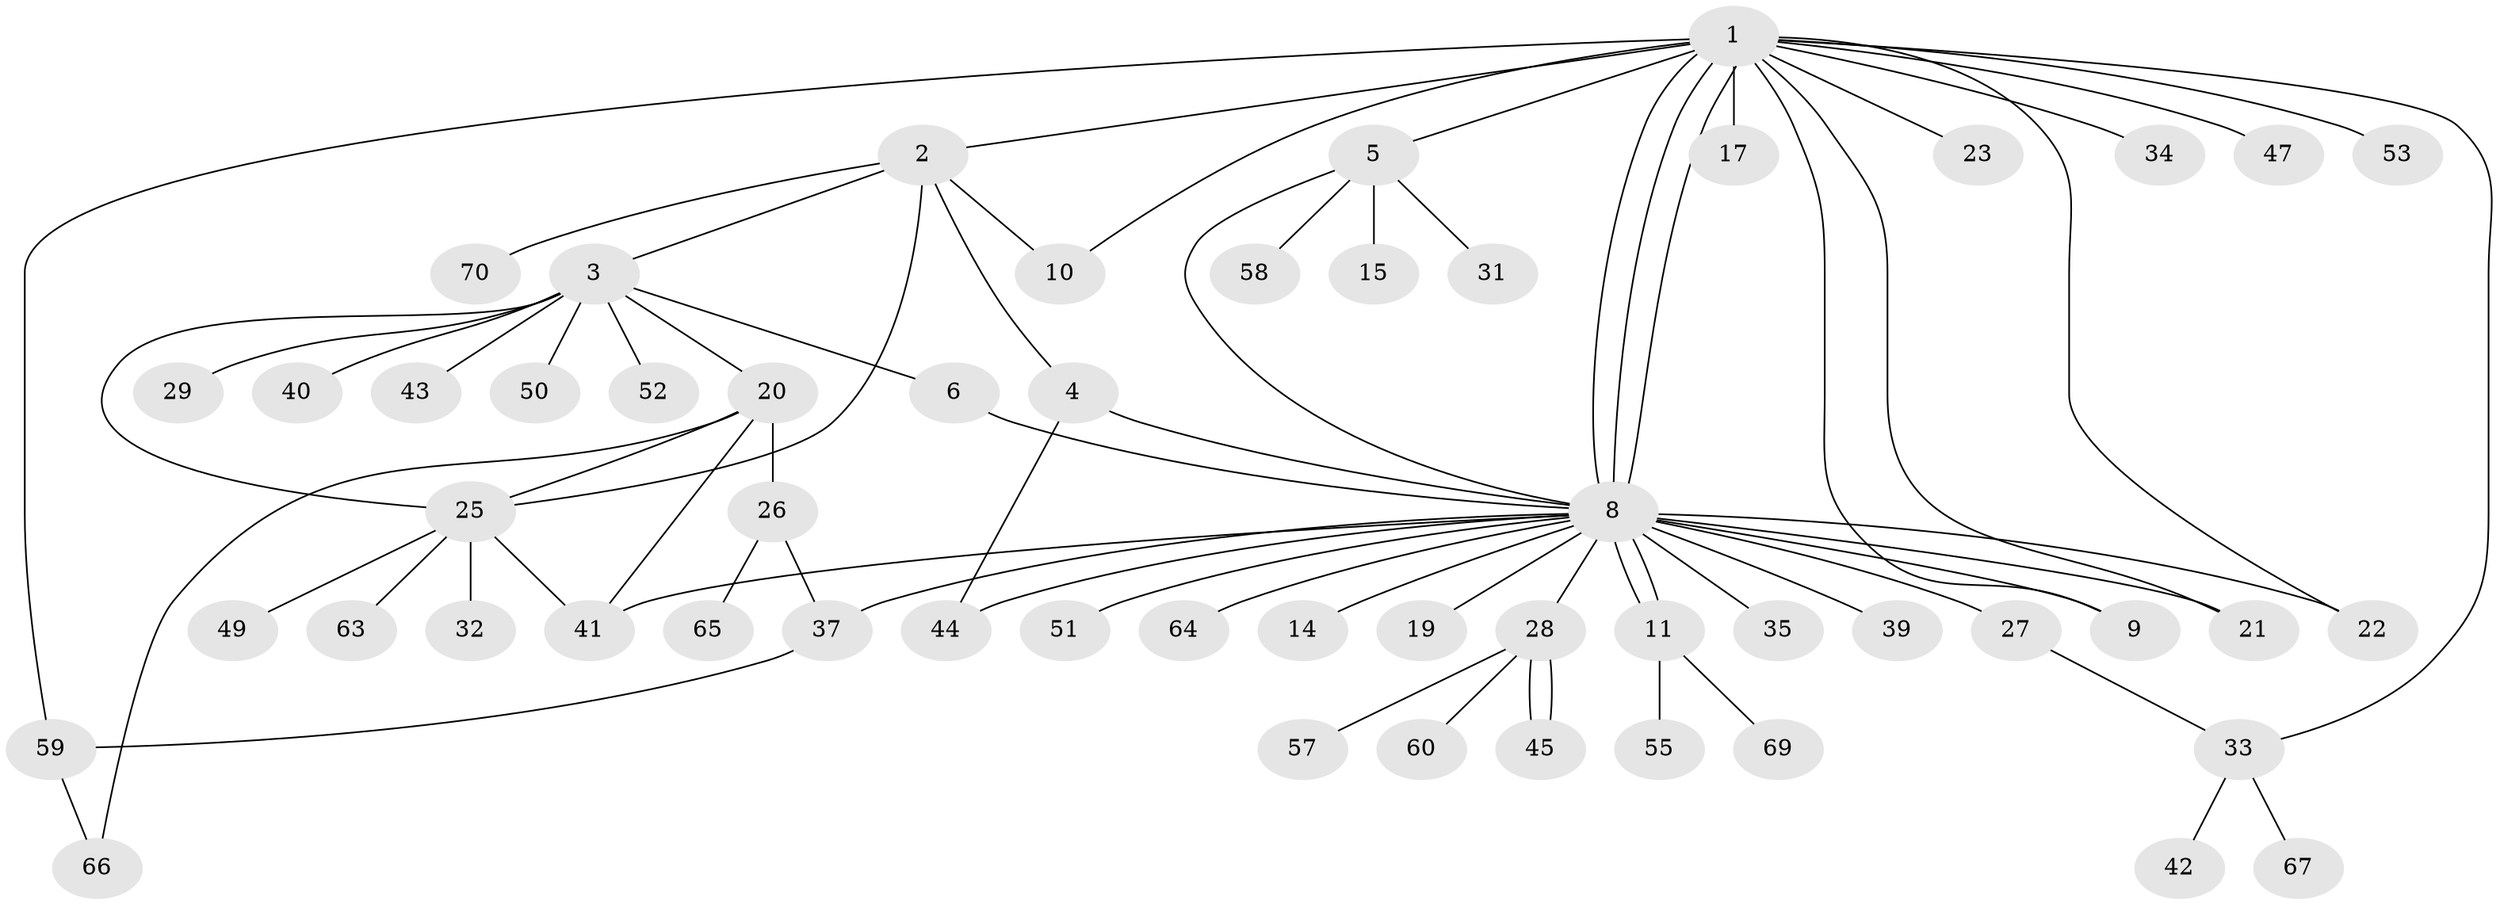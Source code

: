 // Generated by graph-tools (version 1.1) at 2025/23/03/03/25 07:23:50]
// undirected, 54 vertices, 73 edges
graph export_dot {
graph [start="1"]
  node [color=gray90,style=filled];
  1 [super="+7"];
  2 [super="+56"];
  3 [super="+16"];
  4 [super="+36"];
  5 [super="+24"];
  6;
  8 [super="+12"];
  9 [super="+18"];
  10;
  11 [super="+13"];
  14;
  15;
  17;
  19;
  20 [super="+46"];
  21;
  22;
  23;
  25 [super="+38"];
  26;
  27;
  28 [super="+30"];
  29;
  31;
  32;
  33 [super="+48"];
  34;
  35;
  37 [super="+54"];
  39;
  40;
  41 [super="+62"];
  42;
  43 [super="+61"];
  44;
  45;
  47;
  49;
  50 [super="+68"];
  51;
  52;
  53;
  55;
  57;
  58;
  59;
  60;
  63;
  64;
  65;
  66;
  67;
  69;
  70;
  1 -- 2;
  1 -- 5;
  1 -- 8 [weight=2];
  1 -- 8;
  1 -- 8;
  1 -- 9;
  1 -- 10;
  1 -- 17;
  1 -- 23;
  1 -- 33;
  1 -- 53;
  1 -- 34;
  1 -- 21;
  1 -- 22;
  1 -- 59;
  1 -- 47;
  2 -- 3;
  2 -- 4;
  2 -- 10;
  2 -- 25;
  2 -- 70;
  3 -- 6;
  3 -- 43;
  3 -- 50;
  3 -- 20;
  3 -- 52;
  3 -- 40;
  3 -- 29;
  3 -- 25;
  4 -- 8;
  4 -- 44;
  5 -- 8;
  5 -- 15;
  5 -- 31;
  5 -- 58;
  6 -- 8;
  8 -- 9;
  8 -- 11 [weight=2];
  8 -- 11;
  8 -- 14;
  8 -- 19;
  8 -- 21;
  8 -- 22;
  8 -- 27;
  8 -- 28;
  8 -- 35;
  8 -- 37;
  8 -- 39;
  8 -- 41;
  8 -- 64;
  8 -- 51;
  8 -- 44;
  11 -- 55;
  11 -- 69;
  20 -- 26;
  20 -- 41;
  20 -- 66;
  20 -- 25;
  25 -- 32;
  25 -- 49;
  25 -- 63;
  25 -- 41;
  26 -- 37;
  26 -- 65;
  27 -- 33;
  28 -- 45;
  28 -- 45;
  28 -- 57;
  28 -- 60;
  33 -- 42;
  33 -- 67;
  37 -- 59;
  59 -- 66;
}

